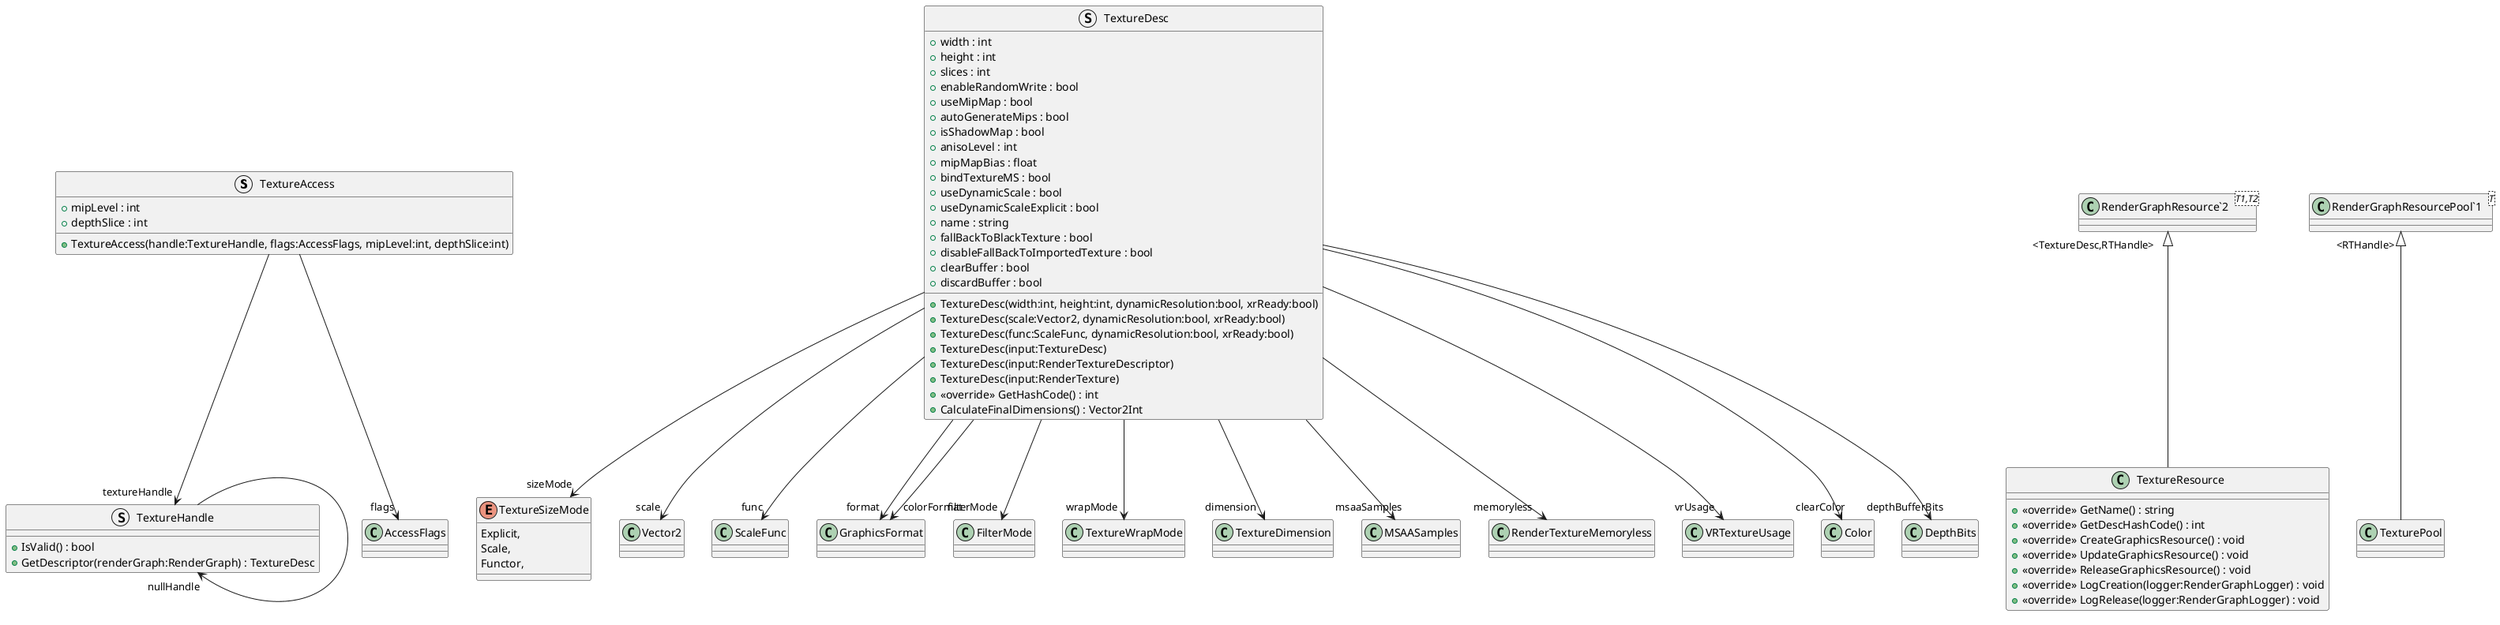 @startuml
struct TextureAccess {
    + mipLevel : int
    + depthSlice : int
    + TextureAccess(handle:TextureHandle, flags:AccessFlags, mipLevel:int, depthSlice:int)
}
struct TextureHandle {
    + IsValid() : bool
    + GetDescriptor(renderGraph:RenderGraph) : TextureDesc
}
enum TextureSizeMode {
    Explicit,
    Scale,
    Functor,
}
struct TextureDesc {
    + width : int
    + height : int
    + slices : int
    + enableRandomWrite : bool
    + useMipMap : bool
    + autoGenerateMips : bool
    + isShadowMap : bool
    + anisoLevel : int
    + mipMapBias : float
    + bindTextureMS : bool
    + useDynamicScale : bool
    + useDynamicScaleExplicit : bool
    + name : string
    + fallBackToBlackTexture : bool
    + disableFallBackToImportedTexture : bool
    + clearBuffer : bool
    + discardBuffer : bool
    + TextureDesc(width:int, height:int, dynamicResolution:bool, xrReady:bool)
    + TextureDesc(scale:Vector2, dynamicResolution:bool, xrReady:bool)
    + TextureDesc(func:ScaleFunc, dynamicResolution:bool, xrReady:bool)
    + TextureDesc(input:TextureDesc)
    + TextureDesc(input:RenderTextureDescriptor)
    + TextureDesc(input:RenderTexture)
    + <<override>> GetHashCode() : int
    + CalculateFinalDimensions() : Vector2Int
}
class TextureResource {
    + <<override>> GetName() : string
    + <<override>> GetDescHashCode() : int
    + <<override>> CreateGraphicsResource() : void
    + <<override>> UpdateGraphicsResource() : void
    + <<override>> ReleaseGraphicsResource() : void
    + <<override>> LogCreation(logger:RenderGraphLogger) : void
    + <<override>> LogRelease(logger:RenderGraphLogger) : void
}
class TexturePool {
}
class "RenderGraphResource`2"<T1,T2> {
}
class "RenderGraphResourcePool`1"<T> {
}
TextureAccess --> "textureHandle" TextureHandle
TextureAccess --> "flags" AccessFlags
TextureHandle --> "nullHandle" TextureHandle
TextureDesc --> "sizeMode" TextureSizeMode
TextureDesc --> "scale" Vector2
TextureDesc --> "func" ScaleFunc
TextureDesc --> "format" GraphicsFormat
TextureDesc --> "filterMode" FilterMode
TextureDesc --> "wrapMode" TextureWrapMode
TextureDesc --> "dimension" TextureDimension
TextureDesc --> "msaaSamples" MSAASamples
TextureDesc --> "memoryless" RenderTextureMemoryless
TextureDesc --> "vrUsage" VRTextureUsage
TextureDesc --> "clearColor" Color
TextureDesc --> "depthBufferBits" DepthBits
TextureDesc --> "colorFormat" GraphicsFormat
"RenderGraphResource`2" "<TextureDesc,RTHandle>" <|-- TextureResource
"RenderGraphResourcePool`1" "<RTHandle>" <|-- TexturePool
@enduml
